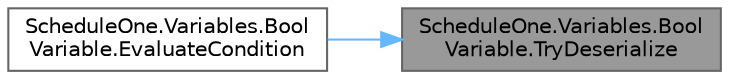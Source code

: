 digraph "ScheduleOne.Variables.BoolVariable.TryDeserialize"
{
 // LATEX_PDF_SIZE
  bgcolor="transparent";
  edge [fontname=Helvetica,fontsize=10,labelfontname=Helvetica,labelfontsize=10];
  node [fontname=Helvetica,fontsize=10,shape=box,height=0.2,width=0.4];
  rankdir="RL";
  Node1 [id="Node000001",label="ScheduleOne.Variables.Bool\lVariable.TryDeserialize",height=0.2,width=0.4,color="gray40", fillcolor="grey60", style="filled", fontcolor="black",tooltip=" "];
  Node1 -> Node2 [id="edge1_Node000001_Node000002",dir="back",color="steelblue1",style="solid",tooltip=" "];
  Node2 [id="Node000002",label="ScheduleOne.Variables.Bool\lVariable.EvaluateCondition",height=0.2,width=0.4,color="grey40", fillcolor="white", style="filled",URL="$class_schedule_one_1_1_variables_1_1_bool_variable.html#a19c68d30a41928e5302336f5427a0121",tooltip=" "];
}
